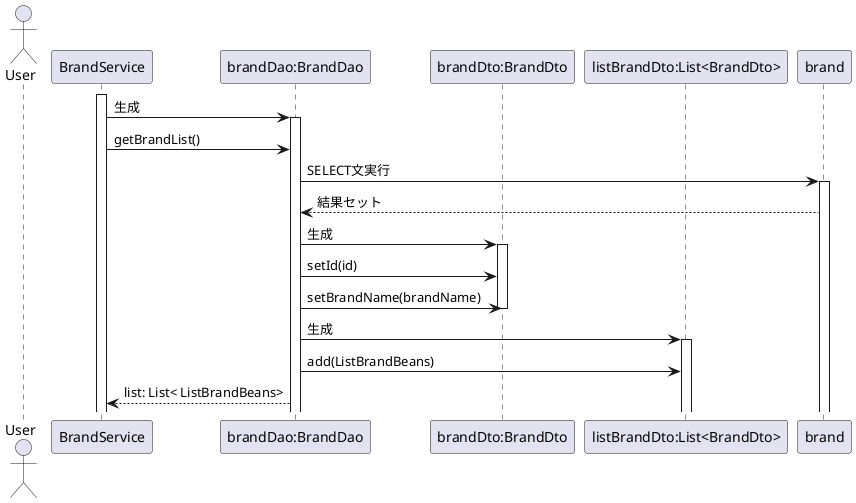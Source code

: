 @startuml
actor User
participant BrandService as A
participant "brandDao:BrandDao" as B
participant "brandDto:BrandDto" as D
participant "listBrandDto:List<BrandDto>" as E
participant "brand" as C
activate A
A -> B: 生成
activate B
A -> B: getBrandList()
B -> C: SELECT文実行
activate C
C --> B: 結果セット
B -> D: 生成
activate D
B -> D: setId(id)
B -> D:setBrandName(brandName)
deactivate D
B -> E: 生成
activate E
B -> E: add(ListBrandBeans)
B --> A: list: List< ListBrandBeans>
@enduml